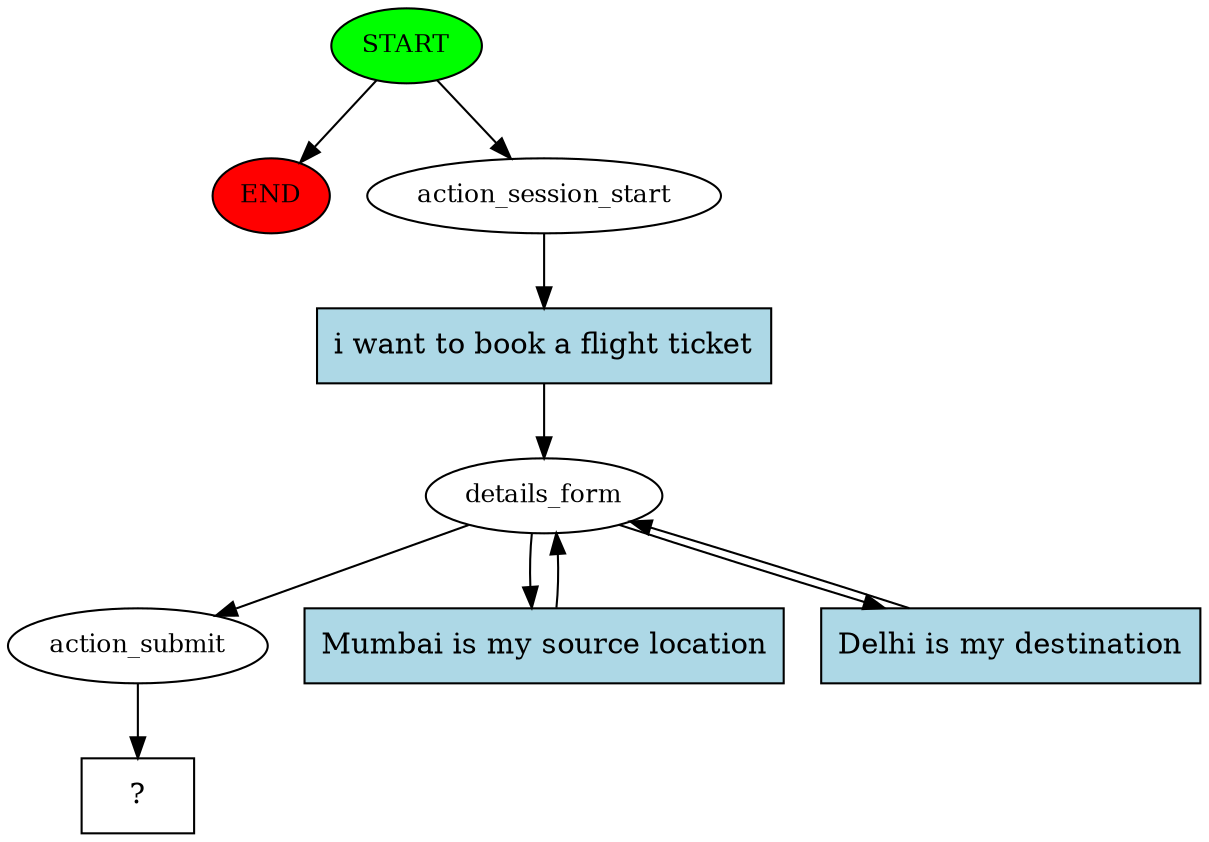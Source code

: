 digraph  {
0 [class="start active", fillcolor=green, fontsize=12, label=START, style=filled];
"-1" [class=end, fillcolor=red, fontsize=12, label=END, style=filled];
1 [class=active, fontsize=12, label=action_session_start];
2 [class=active, fontsize=12, label=details_form];
5 [class=active, fontsize=12, label=action_submit];
6 [class="intent dashed active", label="  ?  ", shape=rect];
7 [class="intent active", fillcolor=lightblue, label="i want to book a flight ticket", shape=rect, style=filled];
8 [class="intent active", fillcolor=lightblue, label="Mumbai is my source location", shape=rect, style=filled];
9 [class="intent active", fillcolor=lightblue, label="Delhi is my destination", shape=rect, style=filled];
0 -> "-1"  [class="", key=NONE, label=""];
0 -> 1  [class=active, key=NONE, label=""];
1 -> 7  [class=active, key=0];
2 -> 5  [class=active, key=NONE, label=""];
2 -> 8  [class=active, key=0];
2 -> 9  [class=active, key=0];
5 -> 6  [class=active, key=NONE, label=""];
7 -> 2  [class=active, key=0];
8 -> 2  [class=active, key=0];
9 -> 2  [class=active, key=0];
}
